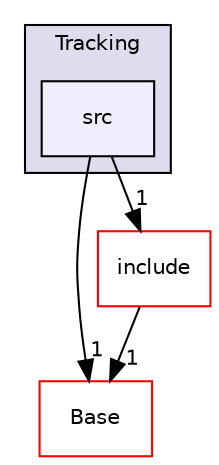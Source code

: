 digraph "/home/travis/build/AliceO2Group/AliceO2/Detectors/MUON/MID/Tracking/src" {
  bgcolor=transparent;
  compound=true
  node [ fontsize="10", fontname="Helvetica"];
  edge [ labelfontsize="10", labelfontname="Helvetica"];
  subgraph clusterdir_c6781640d5720511e35c6e7f87460ee7 {
    graph [ bgcolor="#ddddee", pencolor="black", label="Tracking" fontname="Helvetica", fontsize="10", URL="dir_c6781640d5720511e35c6e7f87460ee7.html"]
  dir_ade668871a579e1e483b7ab12ac7b461 [shape=box, label="src", style="filled", fillcolor="#eeeeff", pencolor="black", URL="dir_ade668871a579e1e483b7ab12ac7b461.html"];
  }
  dir_b5547b1068d53f0f904ee5a2a84992af [shape=box label="Base" color="red" URL="dir_b5547b1068d53f0f904ee5a2a84992af.html"];
  dir_18cf3fa9b8986f52d2a3bcd7e098843d [shape=box label="include" color="red" URL="dir_18cf3fa9b8986f52d2a3bcd7e098843d.html"];
  dir_ade668871a579e1e483b7ab12ac7b461->dir_b5547b1068d53f0f904ee5a2a84992af [headlabel="1", labeldistance=1.5 headhref="dir_000314_000127.html"];
  dir_ade668871a579e1e483b7ab12ac7b461->dir_18cf3fa9b8986f52d2a3bcd7e098843d [headlabel="1", labeldistance=1.5 headhref="dir_000314_000312.html"];
  dir_18cf3fa9b8986f52d2a3bcd7e098843d->dir_b5547b1068d53f0f904ee5a2a84992af [headlabel="1", labeldistance=1.5 headhref="dir_000312_000127.html"];
}
